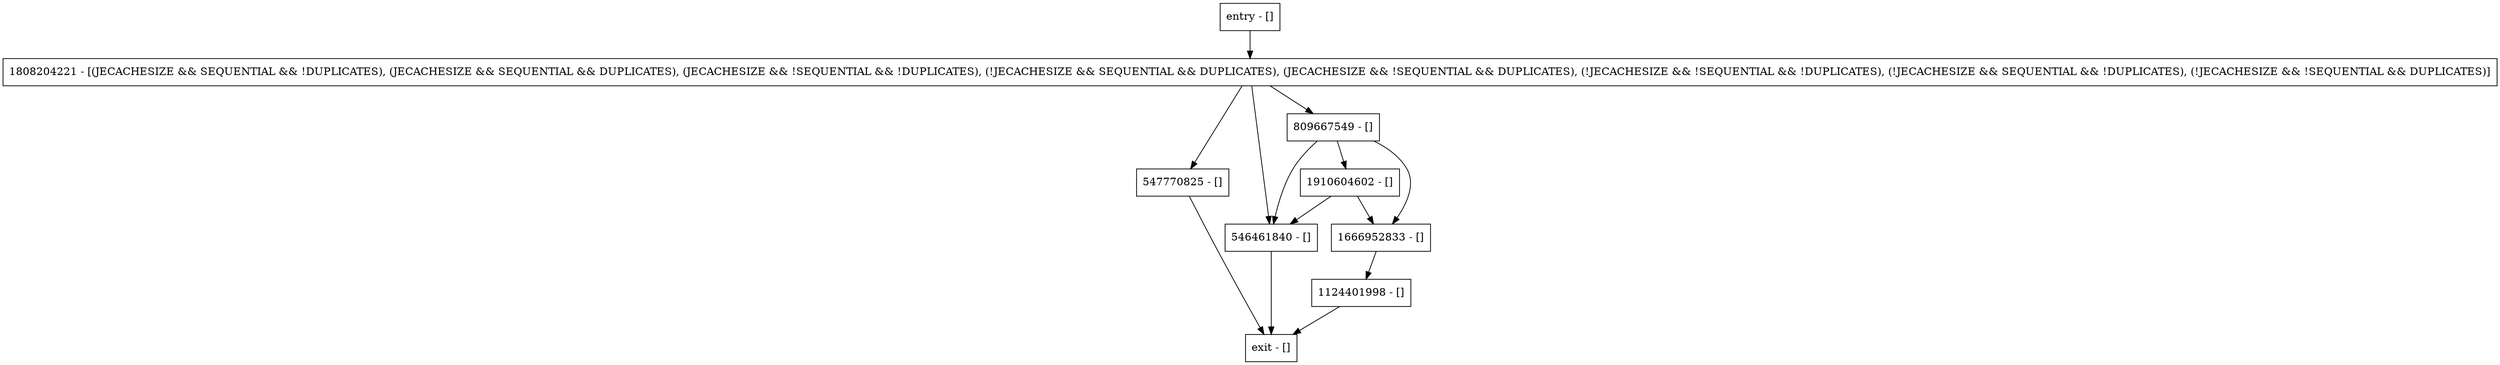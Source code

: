 digraph close {
node [shape=record];
entry [label="entry - []"];
exit [label="exit - []"];
1808204221 [label="1808204221 - [(JECACHESIZE && SEQUENTIAL && !DUPLICATES), (JECACHESIZE && SEQUENTIAL && DUPLICATES), (JECACHESIZE && !SEQUENTIAL && !DUPLICATES), (!JECACHESIZE && SEQUENTIAL && DUPLICATES), (JECACHESIZE && !SEQUENTIAL && DUPLICATES), (!JECACHESIZE && !SEQUENTIAL && !DUPLICATES), (!JECACHESIZE && SEQUENTIAL && !DUPLICATES), (!JECACHESIZE && !SEQUENTIAL && DUPLICATES)]"];
1666952833 [label="1666952833 - []"];
547770825 [label="547770825 - []"];
1910604602 [label="1910604602 - []"];
546461840 [label="546461840 - []"];
809667549 [label="809667549 - []"];
1124401998 [label="1124401998 - []"];
entry;
exit;
entry -> 1808204221;
1808204221 -> 547770825;
1808204221 -> 809667549;
1808204221 -> 546461840;
1666952833 -> 1124401998;
547770825 -> exit;
1910604602 -> 1666952833;
1910604602 -> 546461840;
546461840 -> exit;
809667549 -> 1666952833;
809667549 -> 1910604602;
809667549 -> 546461840;
1124401998 -> exit;
}
